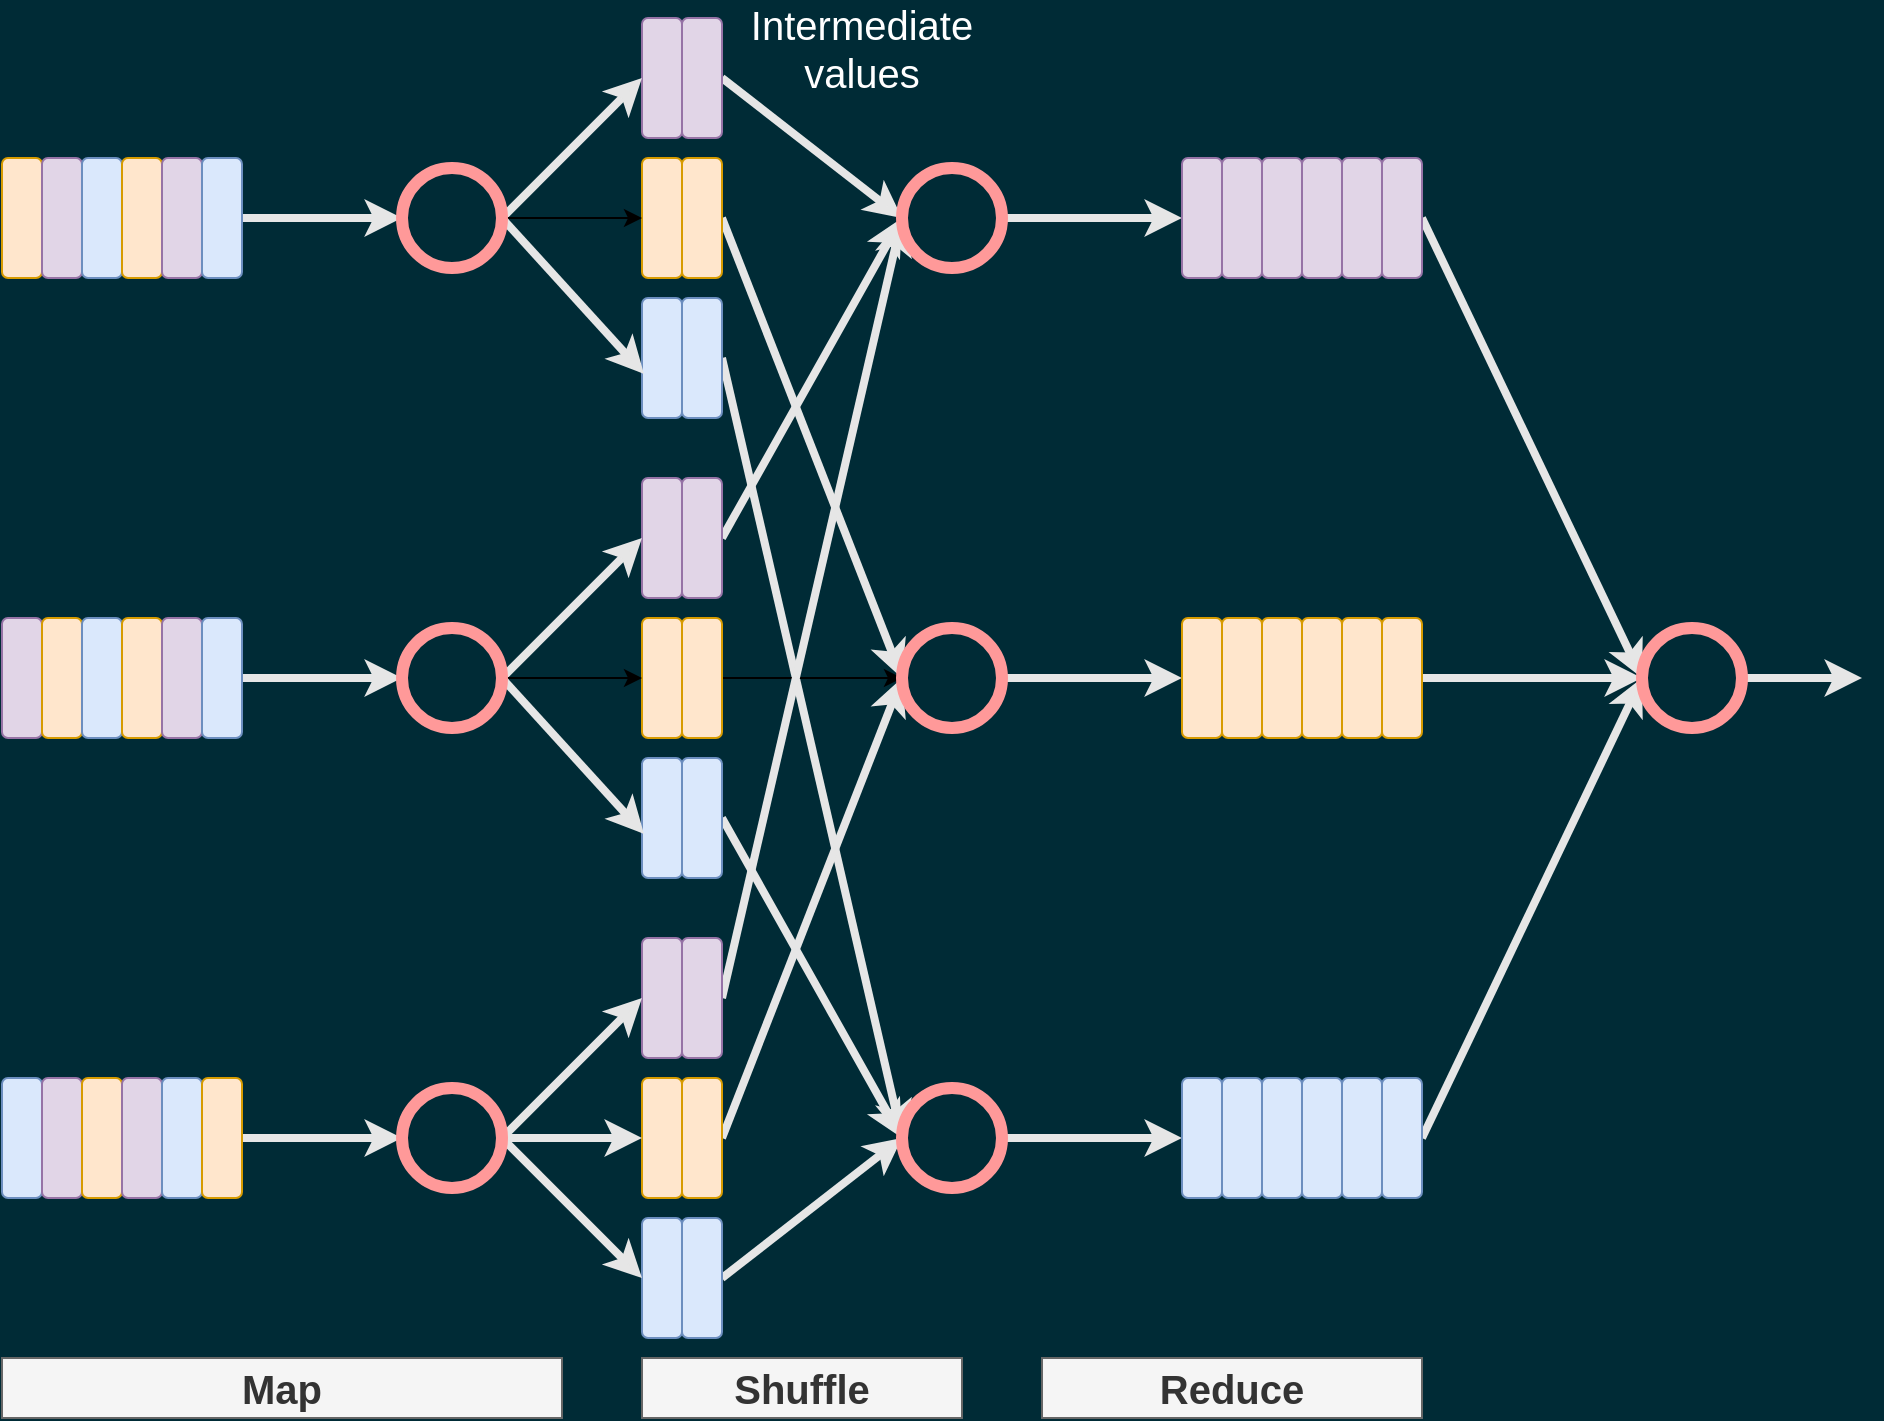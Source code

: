 <mxfile version="20.3.0" type="device"><diagram id="rWBFUB3dFDfEbacnAL-T" name="Page-1"><mxGraphModel dx="4401" dy="1227" grid="1" gridSize="10" guides="1" tooltips="1" connect="1" arrows="1" fold="1" page="1" pageScale="1" pageWidth="2339" pageHeight="3300" background="#002B36" math="0" shadow="0"><root><mxCell id="0"/><mxCell id="1" parent="0"/><mxCell id="6JQ7Cjr-Vhbk8lOYUmoc-10" value="" style="rounded=1;whiteSpace=wrap;html=1;fillColor=#ffe6cc;strokeColor=#d79b00;" parent="1" vertex="1"><mxGeometry x="-2000" y="530" width="20" height="60" as="geometry"/></mxCell><mxCell id="6JQ7Cjr-Vhbk8lOYUmoc-11" value="" style="rounded=1;whiteSpace=wrap;html=1;fillColor=#e1d5e7;strokeColor=#9673a6;" parent="1" vertex="1"><mxGeometry x="-1980" y="530" width="20" height="60" as="geometry"/></mxCell><mxCell id="6JQ7Cjr-Vhbk8lOYUmoc-12" value="" style="rounded=1;whiteSpace=wrap;html=1;fillColor=#dae8fc;strokeColor=#6c8ebf;" parent="1" vertex="1"><mxGeometry x="-1960" y="530" width="20" height="60" as="geometry"/></mxCell><mxCell id="6JQ7Cjr-Vhbk8lOYUmoc-13" value="" style="rounded=1;whiteSpace=wrap;html=1;fillColor=#ffe6cc;strokeColor=#d79b00;" parent="1" vertex="1"><mxGeometry x="-1940" y="530" width="20" height="60" as="geometry"/></mxCell><mxCell id="6JQ7Cjr-Vhbk8lOYUmoc-14" value="" style="rounded=1;whiteSpace=wrap;html=1;fillColor=#e1d5e7;strokeColor=#9673a6;" parent="1" vertex="1"><mxGeometry x="-1920" y="530" width="20" height="60" as="geometry"/></mxCell><mxCell id="6JQ7Cjr-Vhbk8lOYUmoc-82" style="edgeStyle=none;rounded=0;orthogonalLoop=1;jettySize=auto;html=1;exitX=1;exitY=0.5;exitDx=0;exitDy=0;entryX=0;entryY=0.5;entryDx=0;entryDy=0;strokeColor=#E6E6E6;strokeWidth=4;" parent="1" source="6JQ7Cjr-Vhbk8lOYUmoc-15" target="6JQ7Cjr-Vhbk8lOYUmoc-22" edge="1"><mxGeometry relative="1" as="geometry"/></mxCell><mxCell id="6JQ7Cjr-Vhbk8lOYUmoc-15" value="" style="rounded=1;whiteSpace=wrap;html=1;fillColor=#dae8fc;strokeColor=#6c8ebf;" parent="1" vertex="1"><mxGeometry x="-1900" y="530" width="20" height="60" as="geometry"/></mxCell><mxCell id="6JQ7Cjr-Vhbk8lOYUmoc-16" value="" style="rounded=1;whiteSpace=wrap;html=1;fillColor=#e1d5e7;strokeColor=#9673a6;" parent="1" vertex="1"><mxGeometry x="-1680" y="460" width="20" height="60" as="geometry"/></mxCell><mxCell id="6JQ7Cjr-Vhbk8lOYUmoc-83" style="edgeStyle=none;rounded=0;orthogonalLoop=1;jettySize=auto;html=1;exitX=1;exitY=0.5;exitDx=0;exitDy=0;entryX=0;entryY=0.5;entryDx=0;entryDy=0;strokeColor=#E6E6E6;strokeWidth=4;" parent="1" source="6JQ7Cjr-Vhbk8lOYUmoc-17" target="6JQ7Cjr-Vhbk8lOYUmoc-50" edge="1"><mxGeometry relative="1" as="geometry"/></mxCell><mxCell id="6JQ7Cjr-Vhbk8lOYUmoc-17" value="" style="rounded=1;whiteSpace=wrap;html=1;fillColor=#e1d5e7;strokeColor=#9673a6;" parent="1" vertex="1"><mxGeometry x="-1660" y="460" width="20" height="60" as="geometry"/></mxCell><mxCell id="6JQ7Cjr-Vhbk8lOYUmoc-18" value="" style="rounded=1;whiteSpace=wrap;html=1;fillColor=#ffe6cc;strokeColor=#d79b00;" parent="1" vertex="1"><mxGeometry x="-1680" y="530" width="20" height="60" as="geometry"/></mxCell><mxCell id="6JQ7Cjr-Vhbk8lOYUmoc-84" style="edgeStyle=none;rounded=0;orthogonalLoop=1;jettySize=auto;html=1;exitX=1;exitY=0.5;exitDx=0;exitDy=0;entryX=0;entryY=0.5;entryDx=0;entryDy=0;strokeColor=#E6E6E6;strokeWidth=4;" parent="1" source="6JQ7Cjr-Vhbk8lOYUmoc-19" target="6JQ7Cjr-Vhbk8lOYUmoc-51" edge="1"><mxGeometry relative="1" as="geometry"/></mxCell><mxCell id="6JQ7Cjr-Vhbk8lOYUmoc-19" value="" style="rounded=1;whiteSpace=wrap;html=1;fillColor=#ffe6cc;strokeColor=#d79b00;" parent="1" vertex="1"><mxGeometry x="-1660" y="530" width="20" height="60" as="geometry"/></mxCell><mxCell id="6JQ7Cjr-Vhbk8lOYUmoc-20" value="" style="rounded=1;whiteSpace=wrap;html=1;fillColor=#dae8fc;strokeColor=#6c8ebf;" parent="1" vertex="1"><mxGeometry x="-1680" y="600" width="20" height="60" as="geometry"/></mxCell><mxCell id="6JQ7Cjr-Vhbk8lOYUmoc-85" style="edgeStyle=none;rounded=0;orthogonalLoop=1;jettySize=auto;html=1;exitX=1;exitY=0.5;exitDx=0;exitDy=0;entryX=0;entryY=0.5;entryDx=0;entryDy=0;strokeColor=#E6E6E6;strokeWidth=4;" parent="1" source="6JQ7Cjr-Vhbk8lOYUmoc-21" target="6JQ7Cjr-Vhbk8lOYUmoc-52" edge="1"><mxGeometry relative="1" as="geometry"/></mxCell><mxCell id="6JQ7Cjr-Vhbk8lOYUmoc-21" value="" style="rounded=1;whiteSpace=wrap;html=1;fillColor=#dae8fc;strokeColor=#6c8ebf;" parent="1" vertex="1"><mxGeometry x="-1660" y="600" width="20" height="60" as="geometry"/></mxCell><mxCell id="6JQ7Cjr-Vhbk8lOYUmoc-71" style="rounded=0;orthogonalLoop=1;jettySize=auto;html=1;exitX=1;exitY=0.5;exitDx=0;exitDy=0;entryX=0;entryY=0.5;entryDx=0;entryDy=0;strokeColor=#E6E6E6;strokeWidth=4;" parent="1" source="6JQ7Cjr-Vhbk8lOYUmoc-22" target="6JQ7Cjr-Vhbk8lOYUmoc-16" edge="1"><mxGeometry relative="1" as="geometry"/></mxCell><mxCell id="6JQ7Cjr-Vhbk8lOYUmoc-72" style="edgeStyle=none;rounded=0;orthogonalLoop=1;jettySize=auto;html=1;exitX=1;exitY=0.5;exitDx=0;exitDy=0;entryX=0;entryY=0.5;entryDx=0;entryDy=0;" parent="1" source="6JQ7Cjr-Vhbk8lOYUmoc-22" target="6JQ7Cjr-Vhbk8lOYUmoc-18" edge="1"><mxGeometry relative="1" as="geometry"/></mxCell><mxCell id="6JQ7Cjr-Vhbk8lOYUmoc-73" style="edgeStyle=none;rounded=0;orthogonalLoop=1;jettySize=auto;html=1;exitX=1;exitY=0.5;exitDx=0;exitDy=0;entryX=0.05;entryY=0.633;entryDx=0;entryDy=0;entryPerimeter=0;strokeColor=#E6E6E6;strokeWidth=4;" parent="1" source="6JQ7Cjr-Vhbk8lOYUmoc-22" target="6JQ7Cjr-Vhbk8lOYUmoc-20" edge="1"><mxGeometry relative="1" as="geometry"/></mxCell><mxCell id="6JQ7Cjr-Vhbk8lOYUmoc-22" value="" style="ellipse;whiteSpace=wrap;html=1;aspect=fixed;fillColor=none;strokeColor=#FF9999;strokeWidth=6;" parent="1" vertex="1"><mxGeometry x="-1800" y="535" width="50" height="50" as="geometry"/></mxCell><mxCell id="6JQ7Cjr-Vhbk8lOYUmoc-23" value="" style="rounded=1;whiteSpace=wrap;html=1;fillColor=#e1d5e7;strokeColor=#9673a6;" parent="1" vertex="1"><mxGeometry x="-2000" y="760" width="20" height="60" as="geometry"/></mxCell><mxCell id="6JQ7Cjr-Vhbk8lOYUmoc-24" value="" style="rounded=1;whiteSpace=wrap;html=1;fillColor=#ffe6cc;strokeColor=#d79b00;" parent="1" vertex="1"><mxGeometry x="-1980" y="760" width="20" height="60" as="geometry"/></mxCell><mxCell id="6JQ7Cjr-Vhbk8lOYUmoc-25" value="" style="rounded=1;whiteSpace=wrap;html=1;fillColor=#dae8fc;strokeColor=#6c8ebf;" parent="1" vertex="1"><mxGeometry x="-1960" y="760" width="20" height="60" as="geometry"/></mxCell><mxCell id="6JQ7Cjr-Vhbk8lOYUmoc-26" value="" style="rounded=1;whiteSpace=wrap;html=1;fillColor=#ffe6cc;strokeColor=#d79b00;" parent="1" vertex="1"><mxGeometry x="-1940" y="760" width="20" height="60" as="geometry"/></mxCell><mxCell id="6JQ7Cjr-Vhbk8lOYUmoc-27" value="" style="rounded=1;whiteSpace=wrap;html=1;fillColor=#e1d5e7;strokeColor=#9673a6;" parent="1" vertex="1"><mxGeometry x="-1920" y="760" width="20" height="60" as="geometry"/></mxCell><mxCell id="6JQ7Cjr-Vhbk8lOYUmoc-81" style="edgeStyle=none;rounded=0;orthogonalLoop=1;jettySize=auto;html=1;exitX=1;exitY=0.5;exitDx=0;exitDy=0;entryX=0;entryY=0.5;entryDx=0;entryDy=0;strokeColor=#E6E6E6;strokeWidth=4;" parent="1" source="6JQ7Cjr-Vhbk8lOYUmoc-28" target="6JQ7Cjr-Vhbk8lOYUmoc-35" edge="1"><mxGeometry relative="1" as="geometry"/></mxCell><mxCell id="6JQ7Cjr-Vhbk8lOYUmoc-28" value="" style="rounded=1;whiteSpace=wrap;html=1;fillColor=#dae8fc;strokeColor=#6c8ebf;" parent="1" vertex="1"><mxGeometry x="-1900" y="760" width="20" height="60" as="geometry"/></mxCell><mxCell id="6JQ7Cjr-Vhbk8lOYUmoc-29" value="" style="rounded=1;whiteSpace=wrap;html=1;fillColor=#e1d5e7;strokeColor=#9673a6;" parent="1" vertex="1"><mxGeometry x="-1680" y="690" width="20" height="60" as="geometry"/></mxCell><mxCell id="6JQ7Cjr-Vhbk8lOYUmoc-91" style="edgeStyle=none;rounded=0;orthogonalLoop=1;jettySize=auto;html=1;exitX=1;exitY=0.5;exitDx=0;exitDy=0;entryX=0;entryY=0.5;entryDx=0;entryDy=0;strokeColor=#E6E6E6;strokeWidth=4;" parent="1" source="6JQ7Cjr-Vhbk8lOYUmoc-30" target="6JQ7Cjr-Vhbk8lOYUmoc-50" edge="1"><mxGeometry relative="1" as="geometry"><mxPoint x="-1550" y="490" as="targetPoint"/></mxGeometry></mxCell><mxCell id="6JQ7Cjr-Vhbk8lOYUmoc-30" value="" style="rounded=1;whiteSpace=wrap;html=1;fillColor=#e1d5e7;strokeColor=#9673a6;" parent="1" vertex="1"><mxGeometry x="-1660" y="690" width="20" height="60" as="geometry"/></mxCell><mxCell id="6JQ7Cjr-Vhbk8lOYUmoc-31" value="" style="rounded=1;whiteSpace=wrap;html=1;fillColor=#ffe6cc;strokeColor=#d79b00;" parent="1" vertex="1"><mxGeometry x="-1680" y="760" width="20" height="60" as="geometry"/></mxCell><mxCell id="6JQ7Cjr-Vhbk8lOYUmoc-89" style="edgeStyle=none;rounded=0;orthogonalLoop=1;jettySize=auto;html=1;exitX=1;exitY=0.5;exitDx=0;exitDy=0;" parent="1" source="6JQ7Cjr-Vhbk8lOYUmoc-32" edge="1"><mxGeometry relative="1" as="geometry"><mxPoint x="-1550" y="790" as="targetPoint"/></mxGeometry></mxCell><mxCell id="6JQ7Cjr-Vhbk8lOYUmoc-32" value="" style="rounded=1;whiteSpace=wrap;html=1;fillColor=#ffe6cc;strokeColor=#d79b00;" parent="1" vertex="1"><mxGeometry x="-1660" y="760" width="20" height="60" as="geometry"/></mxCell><mxCell id="6JQ7Cjr-Vhbk8lOYUmoc-33" value="" style="rounded=1;whiteSpace=wrap;html=1;fillColor=#dae8fc;strokeColor=#6c8ebf;" parent="1" vertex="1"><mxGeometry x="-1680" y="830" width="20" height="60" as="geometry"/></mxCell><mxCell id="6JQ7Cjr-Vhbk8lOYUmoc-87" style="edgeStyle=none;rounded=0;orthogonalLoop=1;jettySize=auto;html=1;exitX=1;exitY=0.5;exitDx=0;exitDy=0;entryX=0;entryY=0.5;entryDx=0;entryDy=0;strokeColor=#E6E6E6;strokeWidth=4;" parent="1" source="6JQ7Cjr-Vhbk8lOYUmoc-34" target="6JQ7Cjr-Vhbk8lOYUmoc-52" edge="1"><mxGeometry relative="1" as="geometry"><mxPoint x="-1550" y="1080" as="targetPoint"/></mxGeometry></mxCell><mxCell id="6JQ7Cjr-Vhbk8lOYUmoc-34" value="" style="rounded=1;whiteSpace=wrap;html=1;fillColor=#dae8fc;strokeColor=#6c8ebf;" parent="1" vertex="1"><mxGeometry x="-1660" y="830" width="20" height="60" as="geometry"/></mxCell><mxCell id="6JQ7Cjr-Vhbk8lOYUmoc-74" style="edgeStyle=none;rounded=0;orthogonalLoop=1;jettySize=auto;html=1;exitX=1;exitY=0.5;exitDx=0;exitDy=0;entryX=0;entryY=0.5;entryDx=0;entryDy=0;strokeColor=#E6E6E6;strokeWidth=4;" parent="1" source="6JQ7Cjr-Vhbk8lOYUmoc-35" target="6JQ7Cjr-Vhbk8lOYUmoc-29" edge="1"><mxGeometry relative="1" as="geometry"/></mxCell><mxCell id="6JQ7Cjr-Vhbk8lOYUmoc-75" style="edgeStyle=none;rounded=0;orthogonalLoop=1;jettySize=auto;html=1;exitX=1;exitY=0.5;exitDx=0;exitDy=0;entryX=0;entryY=0.5;entryDx=0;entryDy=0;" parent="1" source="6JQ7Cjr-Vhbk8lOYUmoc-35" target="6JQ7Cjr-Vhbk8lOYUmoc-31" edge="1"><mxGeometry relative="1" as="geometry"/></mxCell><mxCell id="6JQ7Cjr-Vhbk8lOYUmoc-76" style="edgeStyle=none;rounded=0;orthogonalLoop=1;jettySize=auto;html=1;exitX=1;exitY=0.5;exitDx=0;exitDy=0;entryX=0.05;entryY=0.633;entryDx=0;entryDy=0;entryPerimeter=0;strokeColor=#E6E6E6;strokeWidth=4;" parent="1" source="6JQ7Cjr-Vhbk8lOYUmoc-35" target="6JQ7Cjr-Vhbk8lOYUmoc-33" edge="1"><mxGeometry relative="1" as="geometry"/></mxCell><mxCell id="6JQ7Cjr-Vhbk8lOYUmoc-35" value="" style="ellipse;whiteSpace=wrap;html=1;aspect=fixed;fillColor=none;strokeColor=#FF9999;strokeWidth=6;" parent="1" vertex="1"><mxGeometry x="-1800" y="765" width="50" height="50" as="geometry"/></mxCell><mxCell id="6JQ7Cjr-Vhbk8lOYUmoc-36" value="" style="rounded=1;whiteSpace=wrap;html=1;fillColor=#dae8fc;strokeColor=#6c8ebf;" parent="1" vertex="1"><mxGeometry x="-2000" y="990" width="20" height="60" as="geometry"/></mxCell><mxCell id="6JQ7Cjr-Vhbk8lOYUmoc-37" value="" style="rounded=1;whiteSpace=wrap;html=1;fillColor=#e1d5e7;strokeColor=#9673a6;" parent="1" vertex="1"><mxGeometry x="-1980" y="990" width="20" height="60" as="geometry"/></mxCell><mxCell id="6JQ7Cjr-Vhbk8lOYUmoc-38" value="" style="rounded=1;whiteSpace=wrap;html=1;fillColor=#ffe6cc;strokeColor=#d79b00;" parent="1" vertex="1"><mxGeometry x="-1960" y="990" width="20" height="60" as="geometry"/></mxCell><mxCell id="6JQ7Cjr-Vhbk8lOYUmoc-39" value="" style="rounded=1;whiteSpace=wrap;html=1;fillColor=#e1d5e7;strokeColor=#9673a6;" parent="1" vertex="1"><mxGeometry x="-1940" y="990" width="20" height="60" as="geometry"/></mxCell><mxCell id="6JQ7Cjr-Vhbk8lOYUmoc-40" value="" style="rounded=1;whiteSpace=wrap;html=1;fillColor=#dae8fc;strokeColor=#6c8ebf;" parent="1" vertex="1"><mxGeometry x="-1920" y="990" width="20" height="60" as="geometry"/></mxCell><mxCell id="6JQ7Cjr-Vhbk8lOYUmoc-80" style="edgeStyle=none;rounded=0;orthogonalLoop=1;jettySize=auto;html=1;exitX=1;exitY=0.5;exitDx=0;exitDy=0;entryX=0;entryY=0.5;entryDx=0;entryDy=0;strokeColor=#E6E6E6;strokeWidth=4;" parent="1" source="6JQ7Cjr-Vhbk8lOYUmoc-41" target="6JQ7Cjr-Vhbk8lOYUmoc-48" edge="1"><mxGeometry relative="1" as="geometry"/></mxCell><mxCell id="6JQ7Cjr-Vhbk8lOYUmoc-41" value="" style="rounded=1;whiteSpace=wrap;html=1;fillColor=#ffe6cc;strokeColor=#d79b00;" parent="1" vertex="1"><mxGeometry x="-1900" y="990" width="20" height="60" as="geometry"/></mxCell><mxCell id="6JQ7Cjr-Vhbk8lOYUmoc-42" value="" style="rounded=1;whiteSpace=wrap;html=1;fillColor=#e1d5e7;strokeColor=#9673a6;" parent="1" vertex="1"><mxGeometry x="-1680" y="920" width="20" height="60" as="geometry"/></mxCell><mxCell id="6JQ7Cjr-Vhbk8lOYUmoc-90" style="edgeStyle=none;rounded=0;orthogonalLoop=1;jettySize=auto;html=1;exitX=1;exitY=0.5;exitDx=0;exitDy=0;entryX=0;entryY=0.5;entryDx=0;entryDy=0;strokeColor=#E6E6E6;strokeWidth=4;" parent="1" source="6JQ7Cjr-Vhbk8lOYUmoc-43" target="6JQ7Cjr-Vhbk8lOYUmoc-50" edge="1"><mxGeometry relative="1" as="geometry"/></mxCell><mxCell id="6JQ7Cjr-Vhbk8lOYUmoc-43" value="" style="rounded=1;whiteSpace=wrap;html=1;fillColor=#e1d5e7;strokeColor=#9673a6;" parent="1" vertex="1"><mxGeometry x="-1660" y="920" width="20" height="60" as="geometry"/></mxCell><mxCell id="6JQ7Cjr-Vhbk8lOYUmoc-44" value="" style="rounded=1;whiteSpace=wrap;html=1;fillColor=#ffe6cc;strokeColor=#d79b00;" parent="1" vertex="1"><mxGeometry x="-1680" y="990" width="20" height="60" as="geometry"/></mxCell><mxCell id="6JQ7Cjr-Vhbk8lOYUmoc-88" style="edgeStyle=none;rounded=0;orthogonalLoop=1;jettySize=auto;html=1;exitX=1;exitY=0.5;exitDx=0;exitDy=0;entryX=0;entryY=0.5;entryDx=0;entryDy=0;strokeColor=#E6E6E6;strokeWidth=4;" parent="1" source="6JQ7Cjr-Vhbk8lOYUmoc-45" target="6JQ7Cjr-Vhbk8lOYUmoc-51" edge="1"><mxGeometry relative="1" as="geometry"/></mxCell><mxCell id="6JQ7Cjr-Vhbk8lOYUmoc-45" value="" style="rounded=1;whiteSpace=wrap;html=1;fillColor=#ffe6cc;strokeColor=#d79b00;" parent="1" vertex="1"><mxGeometry x="-1660" y="990" width="20" height="60" as="geometry"/></mxCell><mxCell id="6JQ7Cjr-Vhbk8lOYUmoc-46" value="" style="rounded=1;whiteSpace=wrap;html=1;fillColor=#dae8fc;strokeColor=#6c8ebf;" parent="1" vertex="1"><mxGeometry x="-1680" y="1060" width="20" height="60" as="geometry"/></mxCell><mxCell id="6JQ7Cjr-Vhbk8lOYUmoc-86" style="edgeStyle=none;rounded=0;orthogonalLoop=1;jettySize=auto;html=1;exitX=1;exitY=0.5;exitDx=0;exitDy=0;entryX=0;entryY=0.5;entryDx=0;entryDy=0;strokeColor=#E6E6E6;strokeWidth=4;" parent="1" source="6JQ7Cjr-Vhbk8lOYUmoc-47" target="6JQ7Cjr-Vhbk8lOYUmoc-52" edge="1"><mxGeometry relative="1" as="geometry"/></mxCell><mxCell id="6JQ7Cjr-Vhbk8lOYUmoc-47" value="" style="rounded=1;whiteSpace=wrap;html=1;fillColor=#dae8fc;strokeColor=#6c8ebf;" parent="1" vertex="1"><mxGeometry x="-1660" y="1060" width="20" height="60" as="geometry"/></mxCell><mxCell id="6JQ7Cjr-Vhbk8lOYUmoc-77" style="edgeStyle=none;rounded=0;orthogonalLoop=1;jettySize=auto;html=1;exitX=1;exitY=0.5;exitDx=0;exitDy=0;entryX=0;entryY=0.5;entryDx=0;entryDy=0;strokeColor=#E6E6E6;strokeWidth=4;" parent="1" source="6JQ7Cjr-Vhbk8lOYUmoc-48" target="6JQ7Cjr-Vhbk8lOYUmoc-42" edge="1"><mxGeometry relative="1" as="geometry"/></mxCell><mxCell id="6JQ7Cjr-Vhbk8lOYUmoc-78" style="edgeStyle=none;rounded=0;orthogonalLoop=1;jettySize=auto;html=1;exitX=1;exitY=0.5;exitDx=0;exitDy=0;entryX=0;entryY=0.5;entryDx=0;entryDy=0;strokeColor=#E6E6E6;strokeWidth=4;" parent="1" source="6JQ7Cjr-Vhbk8lOYUmoc-48" target="6JQ7Cjr-Vhbk8lOYUmoc-44" edge="1"><mxGeometry relative="1" as="geometry"/></mxCell><mxCell id="6JQ7Cjr-Vhbk8lOYUmoc-79" style="edgeStyle=none;rounded=0;orthogonalLoop=1;jettySize=auto;html=1;exitX=1;exitY=0.5;exitDx=0;exitDy=0;entryX=0;entryY=0.5;entryDx=0;entryDy=0;strokeColor=#E6E6E6;strokeWidth=4;" parent="1" source="6JQ7Cjr-Vhbk8lOYUmoc-48" target="6JQ7Cjr-Vhbk8lOYUmoc-46" edge="1"><mxGeometry relative="1" as="geometry"/></mxCell><mxCell id="6JQ7Cjr-Vhbk8lOYUmoc-48" value="" style="ellipse;whiteSpace=wrap;html=1;aspect=fixed;fillColor=none;strokeColor=#FF9999;strokeWidth=6;" parent="1" vertex="1"><mxGeometry x="-1800" y="995" width="50" height="50" as="geometry"/></mxCell><mxCell id="6JQ7Cjr-Vhbk8lOYUmoc-92" style="edgeStyle=none;rounded=0;orthogonalLoop=1;jettySize=auto;html=1;exitX=1;exitY=0.5;exitDx=0;exitDy=0;entryX=0;entryY=0.5;entryDx=0;entryDy=0;strokeColor=#E6E6E6;strokeWidth=4;" parent="1" source="6JQ7Cjr-Vhbk8lOYUmoc-50" target="6JQ7Cjr-Vhbk8lOYUmoc-53" edge="1"><mxGeometry relative="1" as="geometry"/></mxCell><mxCell id="6JQ7Cjr-Vhbk8lOYUmoc-50" value="" style="ellipse;whiteSpace=wrap;html=1;aspect=fixed;fillColor=none;strokeColor=#FF9999;strokeWidth=6;" parent="1" vertex="1"><mxGeometry x="-1550" y="535" width="50" height="50" as="geometry"/></mxCell><mxCell id="6JQ7Cjr-Vhbk8lOYUmoc-93" style="edgeStyle=none;rounded=0;orthogonalLoop=1;jettySize=auto;html=1;exitX=1;exitY=0.5;exitDx=0;exitDy=0;entryX=0;entryY=0.5;entryDx=0;entryDy=0;strokeColor=#E6E6E6;strokeWidth=4;" parent="1" source="6JQ7Cjr-Vhbk8lOYUmoc-51" target="6JQ7Cjr-Vhbk8lOYUmoc-59" edge="1"><mxGeometry relative="1" as="geometry"/></mxCell><mxCell id="6JQ7Cjr-Vhbk8lOYUmoc-51" value="" style="ellipse;whiteSpace=wrap;html=1;aspect=fixed;fillColor=none;strokeColor=#FF9999;strokeWidth=6;" parent="1" vertex="1"><mxGeometry x="-1550" y="765" width="50" height="50" as="geometry"/></mxCell><mxCell id="6JQ7Cjr-Vhbk8lOYUmoc-94" style="edgeStyle=none;rounded=0;orthogonalLoop=1;jettySize=auto;html=1;exitX=1;exitY=0.5;exitDx=0;exitDy=0;entryX=0;entryY=0.5;entryDx=0;entryDy=0;strokeColor=#E6E6E6;strokeWidth=4;" parent="1" source="6JQ7Cjr-Vhbk8lOYUmoc-52" target="6JQ7Cjr-Vhbk8lOYUmoc-65" edge="1"><mxGeometry relative="1" as="geometry"/></mxCell><mxCell id="6JQ7Cjr-Vhbk8lOYUmoc-52" value="" style="ellipse;whiteSpace=wrap;html=1;aspect=fixed;fillColor=none;strokeColor=#FF9999;strokeWidth=6;" parent="1" vertex="1"><mxGeometry x="-1550" y="995" width="50" height="50" as="geometry"/></mxCell><mxCell id="6JQ7Cjr-Vhbk8lOYUmoc-53" value="" style="rounded=1;whiteSpace=wrap;html=1;fillColor=#e1d5e7;strokeColor=#9673a6;" parent="1" vertex="1"><mxGeometry x="-1410" y="530" width="20" height="60" as="geometry"/></mxCell><mxCell id="6JQ7Cjr-Vhbk8lOYUmoc-54" value="" style="rounded=1;whiteSpace=wrap;html=1;fillColor=#e1d5e7;strokeColor=#9673a6;" parent="1" vertex="1"><mxGeometry x="-1390" y="530" width="20" height="60" as="geometry"/></mxCell><mxCell id="6JQ7Cjr-Vhbk8lOYUmoc-55" value="" style="rounded=1;whiteSpace=wrap;html=1;fillColor=#e1d5e7;strokeColor=#9673a6;" parent="1" vertex="1"><mxGeometry x="-1370" y="530" width="20" height="60" as="geometry"/></mxCell><mxCell id="6JQ7Cjr-Vhbk8lOYUmoc-56" value="" style="rounded=1;whiteSpace=wrap;html=1;fillColor=#e1d5e7;strokeColor=#9673a6;" parent="1" vertex="1"><mxGeometry x="-1350" y="530" width="20" height="60" as="geometry"/></mxCell><mxCell id="6JQ7Cjr-Vhbk8lOYUmoc-57" value="" style="rounded=1;whiteSpace=wrap;html=1;fillColor=#e1d5e7;strokeColor=#9673a6;" parent="1" vertex="1"><mxGeometry x="-1330" y="530" width="20" height="60" as="geometry"/></mxCell><mxCell id="6JQ7Cjr-Vhbk8lOYUmoc-97" style="edgeStyle=none;rounded=0;orthogonalLoop=1;jettySize=auto;html=1;exitX=1;exitY=0.5;exitDx=0;exitDy=0;strokeColor=#E6E6E6;strokeWidth=4;" parent="1" source="6JQ7Cjr-Vhbk8lOYUmoc-58" edge="1"><mxGeometry relative="1" as="geometry"><mxPoint x="-1180" y="790" as="targetPoint"/></mxGeometry></mxCell><mxCell id="6JQ7Cjr-Vhbk8lOYUmoc-58" value="" style="rounded=1;whiteSpace=wrap;html=1;fillColor=#e1d5e7;strokeColor=#9673a6;" parent="1" vertex="1"><mxGeometry x="-1310" y="530" width="20" height="60" as="geometry"/></mxCell><mxCell id="6JQ7Cjr-Vhbk8lOYUmoc-59" value="" style="rounded=1;whiteSpace=wrap;html=1;fillColor=#ffe6cc;strokeColor=#d79b00;" parent="1" vertex="1"><mxGeometry x="-1410" y="760" width="20" height="60" as="geometry"/></mxCell><mxCell id="6JQ7Cjr-Vhbk8lOYUmoc-60" value="" style="rounded=1;whiteSpace=wrap;html=1;fillColor=#ffe6cc;strokeColor=#d79b00;" parent="1" vertex="1"><mxGeometry x="-1390" y="760" width="20" height="60" as="geometry"/></mxCell><mxCell id="6JQ7Cjr-Vhbk8lOYUmoc-61" value="" style="rounded=1;whiteSpace=wrap;html=1;fillColor=#ffe6cc;strokeColor=#d79b00;" parent="1" vertex="1"><mxGeometry x="-1370" y="760" width="20" height="60" as="geometry"/></mxCell><mxCell id="6JQ7Cjr-Vhbk8lOYUmoc-62" value="" style="rounded=1;whiteSpace=wrap;html=1;fillColor=#ffe6cc;strokeColor=#d79b00;" parent="1" vertex="1"><mxGeometry x="-1350" y="760" width="20" height="60" as="geometry"/></mxCell><mxCell id="6JQ7Cjr-Vhbk8lOYUmoc-63" value="" style="rounded=1;whiteSpace=wrap;html=1;fillColor=#ffe6cc;strokeColor=#d79b00;" parent="1" vertex="1"><mxGeometry x="-1330" y="760" width="20" height="60" as="geometry"/></mxCell><mxCell id="6JQ7Cjr-Vhbk8lOYUmoc-96" style="edgeStyle=none;rounded=0;orthogonalLoop=1;jettySize=auto;html=1;exitX=1;exitY=0.5;exitDx=0;exitDy=0;entryX=0;entryY=0.5;entryDx=0;entryDy=0;strokeColor=#E6E6E6;strokeWidth=4;" parent="1" source="6JQ7Cjr-Vhbk8lOYUmoc-64" target="6JQ7Cjr-Vhbk8lOYUmoc-95" edge="1"><mxGeometry relative="1" as="geometry"/></mxCell><mxCell id="6JQ7Cjr-Vhbk8lOYUmoc-64" value="" style="rounded=1;whiteSpace=wrap;html=1;fillColor=#ffe6cc;strokeColor=#d79b00;" parent="1" vertex="1"><mxGeometry x="-1310" y="760" width="20" height="60" as="geometry"/></mxCell><mxCell id="6JQ7Cjr-Vhbk8lOYUmoc-65" value="" style="rounded=1;whiteSpace=wrap;html=1;fillColor=#dae8fc;strokeColor=#6c8ebf;" parent="1" vertex="1"><mxGeometry x="-1410" y="990" width="20" height="60" as="geometry"/></mxCell><mxCell id="6JQ7Cjr-Vhbk8lOYUmoc-66" value="" style="rounded=1;whiteSpace=wrap;html=1;fillColor=#dae8fc;strokeColor=#6c8ebf;" parent="1" vertex="1"><mxGeometry x="-1390" y="990" width="20" height="60" as="geometry"/></mxCell><mxCell id="6JQ7Cjr-Vhbk8lOYUmoc-67" value="" style="rounded=1;whiteSpace=wrap;html=1;fillColor=#dae8fc;strokeColor=#6c8ebf;" parent="1" vertex="1"><mxGeometry x="-1370" y="990" width="20" height="60" as="geometry"/></mxCell><mxCell id="6JQ7Cjr-Vhbk8lOYUmoc-68" value="" style="rounded=1;whiteSpace=wrap;html=1;fillColor=#dae8fc;strokeColor=#6c8ebf;" parent="1" vertex="1"><mxGeometry x="-1350" y="990" width="20" height="60" as="geometry"/></mxCell><mxCell id="6JQ7Cjr-Vhbk8lOYUmoc-69" value="" style="rounded=1;whiteSpace=wrap;html=1;fillColor=#dae8fc;strokeColor=#6c8ebf;" parent="1" vertex="1"><mxGeometry x="-1330" y="990" width="20" height="60" as="geometry"/></mxCell><mxCell id="6JQ7Cjr-Vhbk8lOYUmoc-98" style="edgeStyle=none;rounded=0;orthogonalLoop=1;jettySize=auto;html=1;exitX=1;exitY=0.5;exitDx=0;exitDy=0;entryX=0;entryY=0.5;entryDx=0;entryDy=0;strokeColor=#E6E6E6;strokeWidth=4;" parent="1" source="6JQ7Cjr-Vhbk8lOYUmoc-70" target="6JQ7Cjr-Vhbk8lOYUmoc-95" edge="1"><mxGeometry relative="1" as="geometry"/></mxCell><mxCell id="6JQ7Cjr-Vhbk8lOYUmoc-70" value="" style="rounded=1;whiteSpace=wrap;html=1;fillColor=#dae8fc;strokeColor=#6c8ebf;" parent="1" vertex="1"><mxGeometry x="-1310" y="990" width="20" height="60" as="geometry"/></mxCell><mxCell id="6JQ7Cjr-Vhbk8lOYUmoc-99" style="edgeStyle=none;rounded=0;orthogonalLoop=1;jettySize=auto;html=1;exitX=1;exitY=0.5;exitDx=0;exitDy=0;strokeColor=#E6E6E6;strokeWidth=4;" parent="1" source="6JQ7Cjr-Vhbk8lOYUmoc-95" edge="1"><mxGeometry relative="1" as="geometry"><mxPoint x="-1070" y="790" as="targetPoint"/></mxGeometry></mxCell><mxCell id="6JQ7Cjr-Vhbk8lOYUmoc-95" value="" style="ellipse;whiteSpace=wrap;html=1;aspect=fixed;fillColor=none;strokeColor=#FF9999;strokeWidth=6;" parent="1" vertex="1"><mxGeometry x="-1180" y="765" width="50" height="50" as="geometry"/></mxCell><mxCell id="6JQ7Cjr-Vhbk8lOYUmoc-100" value="&lt;font style=&quot;font-size: 20px;&quot;&gt;&lt;b&gt;Map&lt;/b&gt;&lt;/font&gt;" style="rounded=0;whiteSpace=wrap;html=1;fillColor=#f5f5f5;fontColor=#333333;strokeColor=#666666;" parent="1" vertex="1"><mxGeometry x="-2000" y="1130" width="280" height="30" as="geometry"/></mxCell><mxCell id="6JQ7Cjr-Vhbk8lOYUmoc-101" value="&lt;font style=&quot;font-size: 20px;&quot;&gt;&lt;b&gt;Shuffle&lt;/b&gt;&lt;/font&gt;" style="rounded=0;whiteSpace=wrap;html=1;fillColor=#f5f5f5;fontColor=#333333;strokeColor=#666666;" parent="1" vertex="1"><mxGeometry x="-1680" y="1130" width="160" height="30" as="geometry"/></mxCell><mxCell id="6JQ7Cjr-Vhbk8lOYUmoc-102" value="&lt;font style=&quot;font-size: 20px;&quot;&gt;&lt;b&gt;Reduce&lt;/b&gt;&lt;/font&gt;" style="rounded=0;whiteSpace=wrap;html=1;fillColor=#f5f5f5;fontColor=#333333;strokeColor=#666666;" parent="1" vertex="1"><mxGeometry x="-1480" y="1130" width="190" height="30" as="geometry"/></mxCell><mxCell id="ZZ-A8ITXMuJPLn4Lp4CW-1" value="Intermediate&lt;br&gt;values" style="text;html=1;strokeColor=none;fillColor=none;align=center;verticalAlign=middle;whiteSpace=wrap;rounded=0;strokeWidth=6;fontSize=20;fontColor=#FFFFFF;" vertex="1" parent="1"><mxGeometry x="-1600" y="460" width="60" height="30" as="geometry"/></mxCell></root></mxGraphModel></diagram></mxfile>